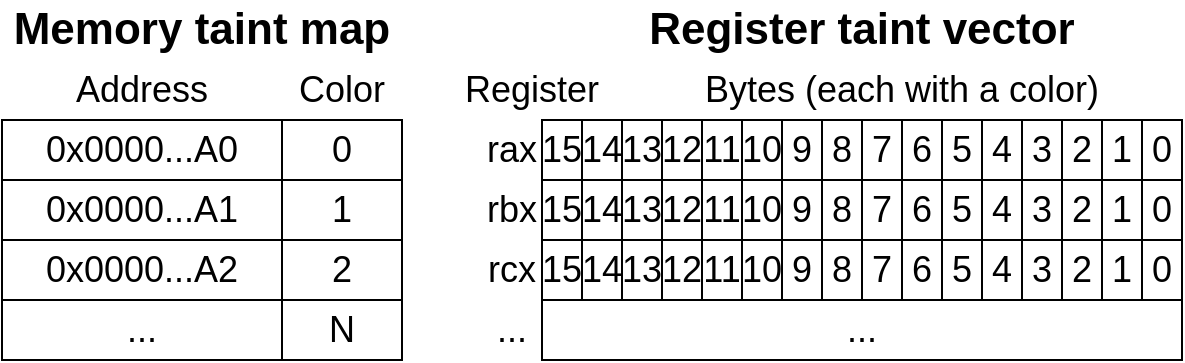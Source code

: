 <mxfile version="20.6.2" type="device"><diagram id="vx42AEv73bVnylMGn09Z" name="Page-1"><mxGraphModel dx="865" dy="556" grid="1" gridSize="10" guides="1" tooltips="1" connect="1" arrows="1" fold="1" page="1" pageScale="1" pageWidth="850" pageHeight="1100" math="0" shadow="0"><root><mxCell id="0"/><mxCell id="1" parent="0"/><mxCell id="Je6VMyuBjx5e-hMnYrk--5" value="" style="rounded=0;whiteSpace=wrap;html=1;fontSize=21;" vertex="1" parent="1"><mxGeometry x="80" y="130" width="200" height="120" as="geometry"/></mxCell><mxCell id="Je6VMyuBjx5e-hMnYrk--6" value="0x0000...A0" style="rounded=0;whiteSpace=wrap;html=1;fontSize=18;" vertex="1" parent="1"><mxGeometry x="80" y="130" width="140" height="30" as="geometry"/></mxCell><mxCell id="Je6VMyuBjx5e-hMnYrk--7" value="0x0000...A1" style="rounded=0;whiteSpace=wrap;html=1;fontSize=18;" vertex="1" parent="1"><mxGeometry x="80" y="160" width="140" height="30" as="geometry"/></mxCell><mxCell id="Je6VMyuBjx5e-hMnYrk--8" value="0x0000...A2" style="rounded=0;whiteSpace=wrap;html=1;fontSize=18;" vertex="1" parent="1"><mxGeometry x="80" y="190" width="140" height="30" as="geometry"/></mxCell><mxCell id="Je6VMyuBjx5e-hMnYrk--10" value="0" style="rounded=0;whiteSpace=wrap;html=1;fontSize=18;" vertex="1" parent="1"><mxGeometry x="220" y="130" width="60" height="30" as="geometry"/></mxCell><mxCell id="Je6VMyuBjx5e-hMnYrk--11" value="1" style="rounded=0;whiteSpace=wrap;html=1;fontSize=18;" vertex="1" parent="1"><mxGeometry x="220" y="160" width="60" height="30" as="geometry"/></mxCell><mxCell id="Je6VMyuBjx5e-hMnYrk--12" value="2" style="rounded=0;whiteSpace=wrap;html=1;fontSize=18;" vertex="1" parent="1"><mxGeometry x="220" y="190" width="60" height="30" as="geometry"/></mxCell><mxCell id="Je6VMyuBjx5e-hMnYrk--13" value="Color" style="text;html=1;strokeColor=none;fillColor=none;align=center;verticalAlign=middle;whiteSpace=wrap;rounded=0;fontSize=18;" vertex="1" parent="1"><mxGeometry x="220" y="100" width="60" height="30" as="geometry"/></mxCell><mxCell id="Je6VMyuBjx5e-hMnYrk--14" value="Address" style="text;html=1;strokeColor=none;fillColor=none;align=center;verticalAlign=middle;whiteSpace=wrap;rounded=0;fontSize=18;" vertex="1" parent="1"><mxGeometry x="80" y="100" width="140" height="30" as="geometry"/></mxCell><mxCell id="Je6VMyuBjx5e-hMnYrk--15" value="..." style="rounded=0;whiteSpace=wrap;html=1;fontSize=18;" vertex="1" parent="1"><mxGeometry x="80" y="220" width="140" height="30" as="geometry"/></mxCell><mxCell id="Je6VMyuBjx5e-hMnYrk--16" value="N" style="rounded=0;whiteSpace=wrap;html=1;fontSize=18;" vertex="1" parent="1"><mxGeometry x="220" y="220" width="60" height="30" as="geometry"/></mxCell><mxCell id="Je6VMyuBjx5e-hMnYrk--17" value="&lt;font size=&quot;1&quot; style=&quot;&quot;&gt;&lt;b style=&quot;font-size: 22px;&quot;&gt;Memory taint map&lt;/b&gt;&lt;/font&gt;" style="text;html=1;strokeColor=none;fillColor=none;align=center;verticalAlign=middle;whiteSpace=wrap;rounded=0;fontSize=18;" vertex="1" parent="1"><mxGeometry x="80" y="70" width="200" height="30" as="geometry"/></mxCell><mxCell id="Je6VMyuBjx5e-hMnYrk--18" value="" style="rounded=0;whiteSpace=wrap;html=1;fontSize=22;" vertex="1" parent="1"><mxGeometry x="350" y="130" width="320" height="120" as="geometry"/></mxCell><mxCell id="Je6VMyuBjx5e-hMnYrk--20" value="15" style="rounded=0;whiteSpace=wrap;html=1;fontSize=18;" vertex="1" parent="1"><mxGeometry x="350" y="130" width="20" height="30" as="geometry"/></mxCell><mxCell id="Je6VMyuBjx5e-hMnYrk--21" value="14" style="rounded=0;whiteSpace=wrap;html=1;fontSize=18;" vertex="1" parent="1"><mxGeometry x="370" y="130" width="20" height="30" as="geometry"/></mxCell><mxCell id="Je6VMyuBjx5e-hMnYrk--22" value="13" style="rounded=0;whiteSpace=wrap;html=1;fontSize=18;" vertex="1" parent="1"><mxGeometry x="390" y="130" width="20" height="30" as="geometry"/></mxCell><mxCell id="Je6VMyuBjx5e-hMnYrk--25" value="rax" style="text;html=1;strokeColor=none;fillColor=none;align=center;verticalAlign=middle;whiteSpace=wrap;rounded=0;fontSize=18;" vertex="1" parent="1"><mxGeometry x="320" y="130" width="30" height="30" as="geometry"/></mxCell><mxCell id="Je6VMyuBjx5e-hMnYrk--26" value="12" style="rounded=0;whiteSpace=wrap;html=1;fontSize=18;" vertex="1" parent="1"><mxGeometry x="410" y="130" width="20" height="30" as="geometry"/></mxCell><mxCell id="Je6VMyuBjx5e-hMnYrk--27" value="11" style="rounded=0;whiteSpace=wrap;html=1;fontSize=18;" vertex="1" parent="1"><mxGeometry x="430" y="130" width="20" height="30" as="geometry"/></mxCell><mxCell id="Je6VMyuBjx5e-hMnYrk--28" value="10" style="rounded=0;whiteSpace=wrap;html=1;fontSize=18;" vertex="1" parent="1"><mxGeometry x="450" y="130" width="20" height="30" as="geometry"/></mxCell><mxCell id="Je6VMyuBjx5e-hMnYrk--29" value="9" style="rounded=0;whiteSpace=wrap;html=1;fontSize=18;" vertex="1" parent="1"><mxGeometry x="470" y="130" width="20" height="30" as="geometry"/></mxCell><mxCell id="Je6VMyuBjx5e-hMnYrk--30" value="8" style="rounded=0;whiteSpace=wrap;html=1;fontSize=18;" vertex="1" parent="1"><mxGeometry x="490" y="130" width="20" height="30" as="geometry"/></mxCell><mxCell id="Je6VMyuBjx5e-hMnYrk--31" value="7" style="rounded=0;whiteSpace=wrap;html=1;fontSize=18;" vertex="1" parent="1"><mxGeometry x="510" y="130" width="20" height="30" as="geometry"/></mxCell><mxCell id="Je6VMyuBjx5e-hMnYrk--32" value="6" style="rounded=0;whiteSpace=wrap;html=1;fontSize=18;" vertex="1" parent="1"><mxGeometry x="530" y="130" width="20" height="30" as="geometry"/></mxCell><mxCell id="Je6VMyuBjx5e-hMnYrk--33" value="5" style="rounded=0;whiteSpace=wrap;html=1;fontSize=18;" vertex="1" parent="1"><mxGeometry x="550" y="130" width="20" height="30" as="geometry"/></mxCell><mxCell id="Je6VMyuBjx5e-hMnYrk--34" value="4" style="rounded=0;whiteSpace=wrap;html=1;fontSize=18;" vertex="1" parent="1"><mxGeometry x="570" y="130" width="20" height="30" as="geometry"/></mxCell><mxCell id="Je6VMyuBjx5e-hMnYrk--35" value="3" style="rounded=0;whiteSpace=wrap;html=1;fontSize=18;" vertex="1" parent="1"><mxGeometry x="590" y="130" width="20" height="30" as="geometry"/></mxCell><mxCell id="Je6VMyuBjx5e-hMnYrk--36" value="2" style="rounded=0;whiteSpace=wrap;html=1;fontSize=18;" vertex="1" parent="1"><mxGeometry x="610" y="130" width="20" height="30" as="geometry"/></mxCell><mxCell id="Je6VMyuBjx5e-hMnYrk--37" value="1" style="rounded=0;whiteSpace=wrap;html=1;fontSize=18;" vertex="1" parent="1"><mxGeometry x="630" y="130" width="20" height="30" as="geometry"/></mxCell><mxCell id="Je6VMyuBjx5e-hMnYrk--38" value="0" style="rounded=0;whiteSpace=wrap;html=1;fontSize=18;" vertex="1" parent="1"><mxGeometry x="650" y="130" width="20" height="30" as="geometry"/></mxCell><mxCell id="Je6VMyuBjx5e-hMnYrk--39" value="rbx" style="text;html=1;strokeColor=none;fillColor=none;align=center;verticalAlign=middle;whiteSpace=wrap;rounded=0;fontSize=18;" vertex="1" parent="1"><mxGeometry x="320" y="160" width="30" height="30" as="geometry"/></mxCell><mxCell id="Je6VMyuBjx5e-hMnYrk--40" value="rcx" style="text;html=1;strokeColor=none;fillColor=none;align=center;verticalAlign=middle;whiteSpace=wrap;rounded=0;fontSize=18;" vertex="1" parent="1"><mxGeometry x="320" y="190" width="30" height="30" as="geometry"/></mxCell><mxCell id="Je6VMyuBjx5e-hMnYrk--41" value="..." style="text;html=1;strokeColor=none;fillColor=none;align=center;verticalAlign=middle;whiteSpace=wrap;rounded=0;fontSize=18;" vertex="1" parent="1"><mxGeometry x="320" y="220" width="30" height="30" as="geometry"/></mxCell><mxCell id="Je6VMyuBjx5e-hMnYrk--42" value="15" style="rounded=0;whiteSpace=wrap;html=1;fontSize=18;" vertex="1" parent="1"><mxGeometry x="350" y="160" width="20" height="30" as="geometry"/></mxCell><mxCell id="Je6VMyuBjx5e-hMnYrk--43" value="14" style="rounded=0;whiteSpace=wrap;html=1;fontSize=18;" vertex="1" parent="1"><mxGeometry x="370" y="160" width="20" height="30" as="geometry"/></mxCell><mxCell id="Je6VMyuBjx5e-hMnYrk--44" value="13" style="rounded=0;whiteSpace=wrap;html=1;fontSize=18;" vertex="1" parent="1"><mxGeometry x="390" y="160" width="20" height="30" as="geometry"/></mxCell><mxCell id="Je6VMyuBjx5e-hMnYrk--45" value="12" style="rounded=0;whiteSpace=wrap;html=1;fontSize=18;" vertex="1" parent="1"><mxGeometry x="410" y="160" width="20" height="30" as="geometry"/></mxCell><mxCell id="Je6VMyuBjx5e-hMnYrk--46" value="11" style="rounded=0;whiteSpace=wrap;html=1;fontSize=18;" vertex="1" parent="1"><mxGeometry x="430" y="160" width="20" height="30" as="geometry"/></mxCell><mxCell id="Je6VMyuBjx5e-hMnYrk--47" value="10" style="rounded=0;whiteSpace=wrap;html=1;fontSize=18;" vertex="1" parent="1"><mxGeometry x="450" y="160" width="20" height="30" as="geometry"/></mxCell><mxCell id="Je6VMyuBjx5e-hMnYrk--48" value="9" style="rounded=0;whiteSpace=wrap;html=1;fontSize=18;" vertex="1" parent="1"><mxGeometry x="470" y="160" width="20" height="30" as="geometry"/></mxCell><mxCell id="Je6VMyuBjx5e-hMnYrk--49" value="8" style="rounded=0;whiteSpace=wrap;html=1;fontSize=18;" vertex="1" parent="1"><mxGeometry x="490" y="160" width="20" height="30" as="geometry"/></mxCell><mxCell id="Je6VMyuBjx5e-hMnYrk--50" value="7" style="rounded=0;whiteSpace=wrap;html=1;fontSize=18;" vertex="1" parent="1"><mxGeometry x="510" y="160" width="20" height="30" as="geometry"/></mxCell><mxCell id="Je6VMyuBjx5e-hMnYrk--51" value="6" style="rounded=0;whiteSpace=wrap;html=1;fontSize=18;" vertex="1" parent="1"><mxGeometry x="530" y="160" width="20" height="30" as="geometry"/></mxCell><mxCell id="Je6VMyuBjx5e-hMnYrk--52" value="5" style="rounded=0;whiteSpace=wrap;html=1;fontSize=18;" vertex="1" parent="1"><mxGeometry x="550" y="160" width="20" height="30" as="geometry"/></mxCell><mxCell id="Je6VMyuBjx5e-hMnYrk--53" value="4" style="rounded=0;whiteSpace=wrap;html=1;fontSize=18;" vertex="1" parent="1"><mxGeometry x="570" y="160" width="20" height="30" as="geometry"/></mxCell><mxCell id="Je6VMyuBjx5e-hMnYrk--54" value="3" style="rounded=0;whiteSpace=wrap;html=1;fontSize=18;" vertex="1" parent="1"><mxGeometry x="590" y="160" width="20" height="30" as="geometry"/></mxCell><mxCell id="Je6VMyuBjx5e-hMnYrk--55" value="2" style="rounded=0;whiteSpace=wrap;html=1;fontSize=18;" vertex="1" parent="1"><mxGeometry x="610" y="160" width="20" height="30" as="geometry"/></mxCell><mxCell id="Je6VMyuBjx5e-hMnYrk--56" value="1" style="rounded=0;whiteSpace=wrap;html=1;fontSize=18;" vertex="1" parent="1"><mxGeometry x="630" y="160" width="20" height="30" as="geometry"/></mxCell><mxCell id="Je6VMyuBjx5e-hMnYrk--57" value="0" style="rounded=0;whiteSpace=wrap;html=1;fontSize=18;" vertex="1" parent="1"><mxGeometry x="650" y="160" width="20" height="30" as="geometry"/></mxCell><mxCell id="Je6VMyuBjx5e-hMnYrk--58" value="15" style="rounded=0;whiteSpace=wrap;html=1;fontSize=18;" vertex="1" parent="1"><mxGeometry x="350" y="190" width="20" height="30" as="geometry"/></mxCell><mxCell id="Je6VMyuBjx5e-hMnYrk--59" value="14" style="rounded=0;whiteSpace=wrap;html=1;fontSize=18;" vertex="1" parent="1"><mxGeometry x="370" y="190" width="20" height="30" as="geometry"/></mxCell><mxCell id="Je6VMyuBjx5e-hMnYrk--60" value="13" style="rounded=0;whiteSpace=wrap;html=1;fontSize=18;" vertex="1" parent="1"><mxGeometry x="390" y="190" width="20" height="30" as="geometry"/></mxCell><mxCell id="Je6VMyuBjx5e-hMnYrk--61" value="12" style="rounded=0;whiteSpace=wrap;html=1;fontSize=18;" vertex="1" parent="1"><mxGeometry x="410" y="190" width="20" height="30" as="geometry"/></mxCell><mxCell id="Je6VMyuBjx5e-hMnYrk--62" value="11" style="rounded=0;whiteSpace=wrap;html=1;fontSize=18;" vertex="1" parent="1"><mxGeometry x="430" y="190" width="20" height="30" as="geometry"/></mxCell><mxCell id="Je6VMyuBjx5e-hMnYrk--63" value="10" style="rounded=0;whiteSpace=wrap;html=1;fontSize=18;" vertex="1" parent="1"><mxGeometry x="450" y="190" width="20" height="30" as="geometry"/></mxCell><mxCell id="Je6VMyuBjx5e-hMnYrk--64" value="9" style="rounded=0;whiteSpace=wrap;html=1;fontSize=18;" vertex="1" parent="1"><mxGeometry x="470" y="190" width="20" height="30" as="geometry"/></mxCell><mxCell id="Je6VMyuBjx5e-hMnYrk--65" value="8" style="rounded=0;whiteSpace=wrap;html=1;fontSize=18;" vertex="1" parent="1"><mxGeometry x="490" y="190" width="20" height="30" as="geometry"/></mxCell><mxCell id="Je6VMyuBjx5e-hMnYrk--66" value="7" style="rounded=0;whiteSpace=wrap;html=1;fontSize=18;" vertex="1" parent="1"><mxGeometry x="510" y="190" width="20" height="30" as="geometry"/></mxCell><mxCell id="Je6VMyuBjx5e-hMnYrk--67" value="6" style="rounded=0;whiteSpace=wrap;html=1;fontSize=18;" vertex="1" parent="1"><mxGeometry x="530" y="190" width="20" height="30" as="geometry"/></mxCell><mxCell id="Je6VMyuBjx5e-hMnYrk--68" value="5" style="rounded=0;whiteSpace=wrap;html=1;fontSize=18;" vertex="1" parent="1"><mxGeometry x="550" y="190" width="20" height="30" as="geometry"/></mxCell><mxCell id="Je6VMyuBjx5e-hMnYrk--69" value="4" style="rounded=0;whiteSpace=wrap;html=1;fontSize=18;" vertex="1" parent="1"><mxGeometry x="570" y="190" width="20" height="30" as="geometry"/></mxCell><mxCell id="Je6VMyuBjx5e-hMnYrk--70" value="3" style="rounded=0;whiteSpace=wrap;html=1;fontSize=18;" vertex="1" parent="1"><mxGeometry x="590" y="190" width="20" height="30" as="geometry"/></mxCell><mxCell id="Je6VMyuBjx5e-hMnYrk--71" value="2" style="rounded=0;whiteSpace=wrap;html=1;fontSize=18;" vertex="1" parent="1"><mxGeometry x="610" y="190" width="20" height="30" as="geometry"/></mxCell><mxCell id="Je6VMyuBjx5e-hMnYrk--72" value="1" style="rounded=0;whiteSpace=wrap;html=1;fontSize=18;" vertex="1" parent="1"><mxGeometry x="630" y="190" width="20" height="30" as="geometry"/></mxCell><mxCell id="Je6VMyuBjx5e-hMnYrk--73" value="0" style="rounded=0;whiteSpace=wrap;html=1;fontSize=18;" vertex="1" parent="1"><mxGeometry x="650" y="190" width="20" height="30" as="geometry"/></mxCell><mxCell id="Je6VMyuBjx5e-hMnYrk--74" value="..." style="rounded=0;whiteSpace=wrap;html=1;fontSize=18;" vertex="1" parent="1"><mxGeometry x="350" y="220" width="320" height="30" as="geometry"/></mxCell><mxCell id="Je6VMyuBjx5e-hMnYrk--75" value="Register" style="text;html=1;strokeColor=none;fillColor=none;align=center;verticalAlign=middle;whiteSpace=wrap;rounded=0;fontSize=18;" vertex="1" parent="1"><mxGeometry x="310" y="100" width="70" height="30" as="geometry"/></mxCell><mxCell id="Je6VMyuBjx5e-hMnYrk--76" value="Bytes (each with a color)" style="text;html=1;strokeColor=none;fillColor=none;align=center;verticalAlign=middle;whiteSpace=wrap;rounded=0;fontSize=18;" vertex="1" parent="1"><mxGeometry x="390" y="100" width="280" height="30" as="geometry"/></mxCell><mxCell id="Je6VMyuBjx5e-hMnYrk--78" value="&lt;font size=&quot;1&quot; style=&quot;&quot;&gt;&lt;b style=&quot;font-size: 22px;&quot;&gt;Register taint vector&lt;/b&gt;&lt;/font&gt;" style="text;html=1;strokeColor=none;fillColor=none;align=center;verticalAlign=middle;whiteSpace=wrap;rounded=0;fontSize=18;" vertex="1" parent="1"><mxGeometry x="350" y="70" width="320" height="30" as="geometry"/></mxCell></root></mxGraphModel></diagram></mxfile>
